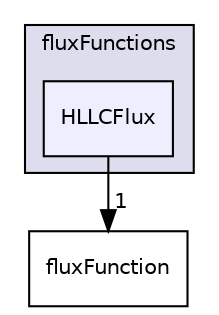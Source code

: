 digraph "HLLCFlux" {
  bgcolor=transparent;
  compound=true
  node [ fontsize="10", fontname="Helvetica"];
  edge [ labelfontsize="10", labelfontname="Helvetica"];
  subgraph clusterdir_076b29eae178ecf1c6c2ddb93133d203 {
    graph [ bgcolor="#ddddee", pencolor="black", label="fluxFunctions" fontname="Helvetica", fontsize="10", URL="dir_076b29eae178ecf1c6c2ddb93133d203.html"]
  dir_43a23bd8eab2d916c5944cd2c9f28325 [shape=box, label="HLLCFlux", style="filled", fillcolor="#eeeeff", pencolor="black", URL="dir_43a23bd8eab2d916c5944cd2c9f28325.html"];
  }
  dir_b18f7c2500e15c603f4cdee1c1abd247 [shape=box label="fluxFunction" URL="dir_b18f7c2500e15c603f4cdee1c1abd247.html"];
  dir_43a23bd8eab2d916c5944cd2c9f28325->dir_b18f7c2500e15c603f4cdee1c1abd247 [headlabel="1", labeldistance=1.5 headhref="dir_000182_000149.html"];
}
